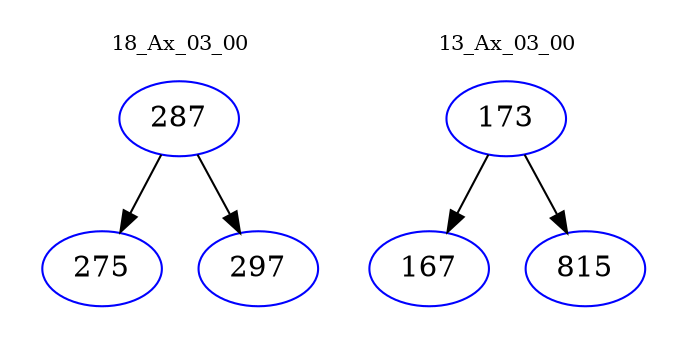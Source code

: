 digraph{
subgraph cluster_0 {
color = white
label = "18_Ax_03_00";
fontsize=10;
T0_287 [label="287", color="blue"]
T0_287 -> T0_275 [color="black"]
T0_275 [label="275", color="blue"]
T0_287 -> T0_297 [color="black"]
T0_297 [label="297", color="blue"]
}
subgraph cluster_1 {
color = white
label = "13_Ax_03_00";
fontsize=10;
T1_173 [label="173", color="blue"]
T1_173 -> T1_167 [color="black"]
T1_167 [label="167", color="blue"]
T1_173 -> T1_815 [color="black"]
T1_815 [label="815", color="blue"]
}
}
